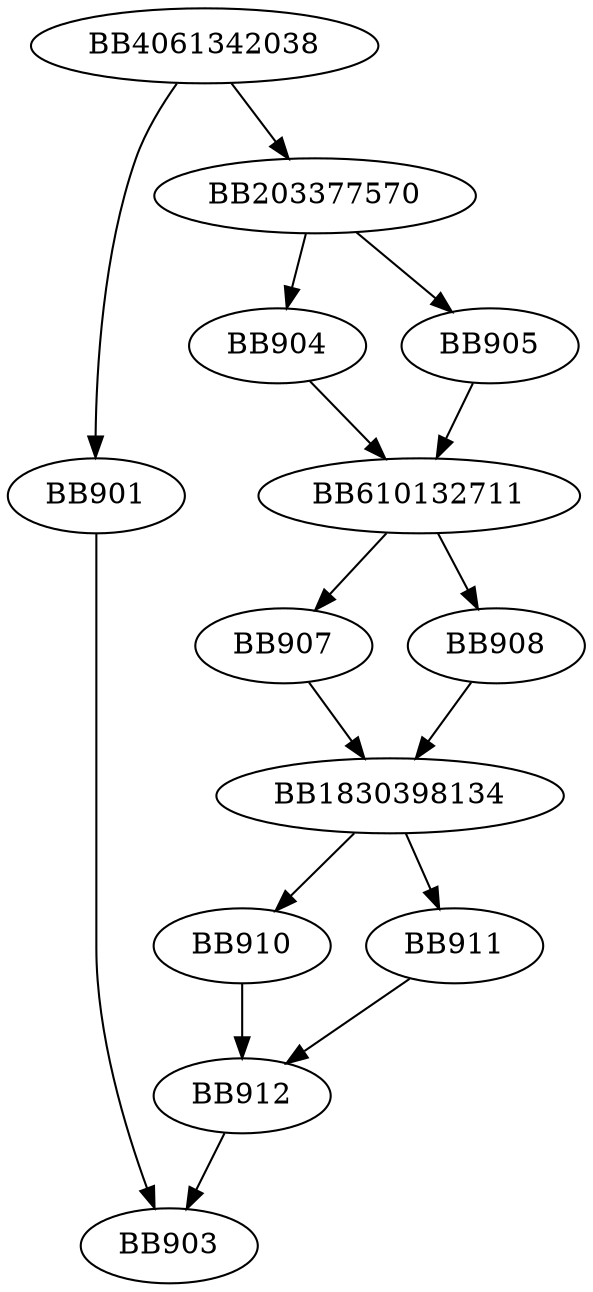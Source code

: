 digraph G{
	BB4061342038->BB901;
	BB4061342038->BB203377570;
	BB901->BB903;
	BB203377570->BB904;
	BB203377570->BB905;
	BB905->BB610132711;
	BB904->BB610132711;
	BB610132711->BB907;
	BB610132711->BB908;
	BB908->BB1830398134;
	BB907->BB1830398134;
	BB1830398134->BB910;
	BB1830398134->BB911;
	BB911->BB912;
	BB910->BB912;
	BB912->BB903;
}

